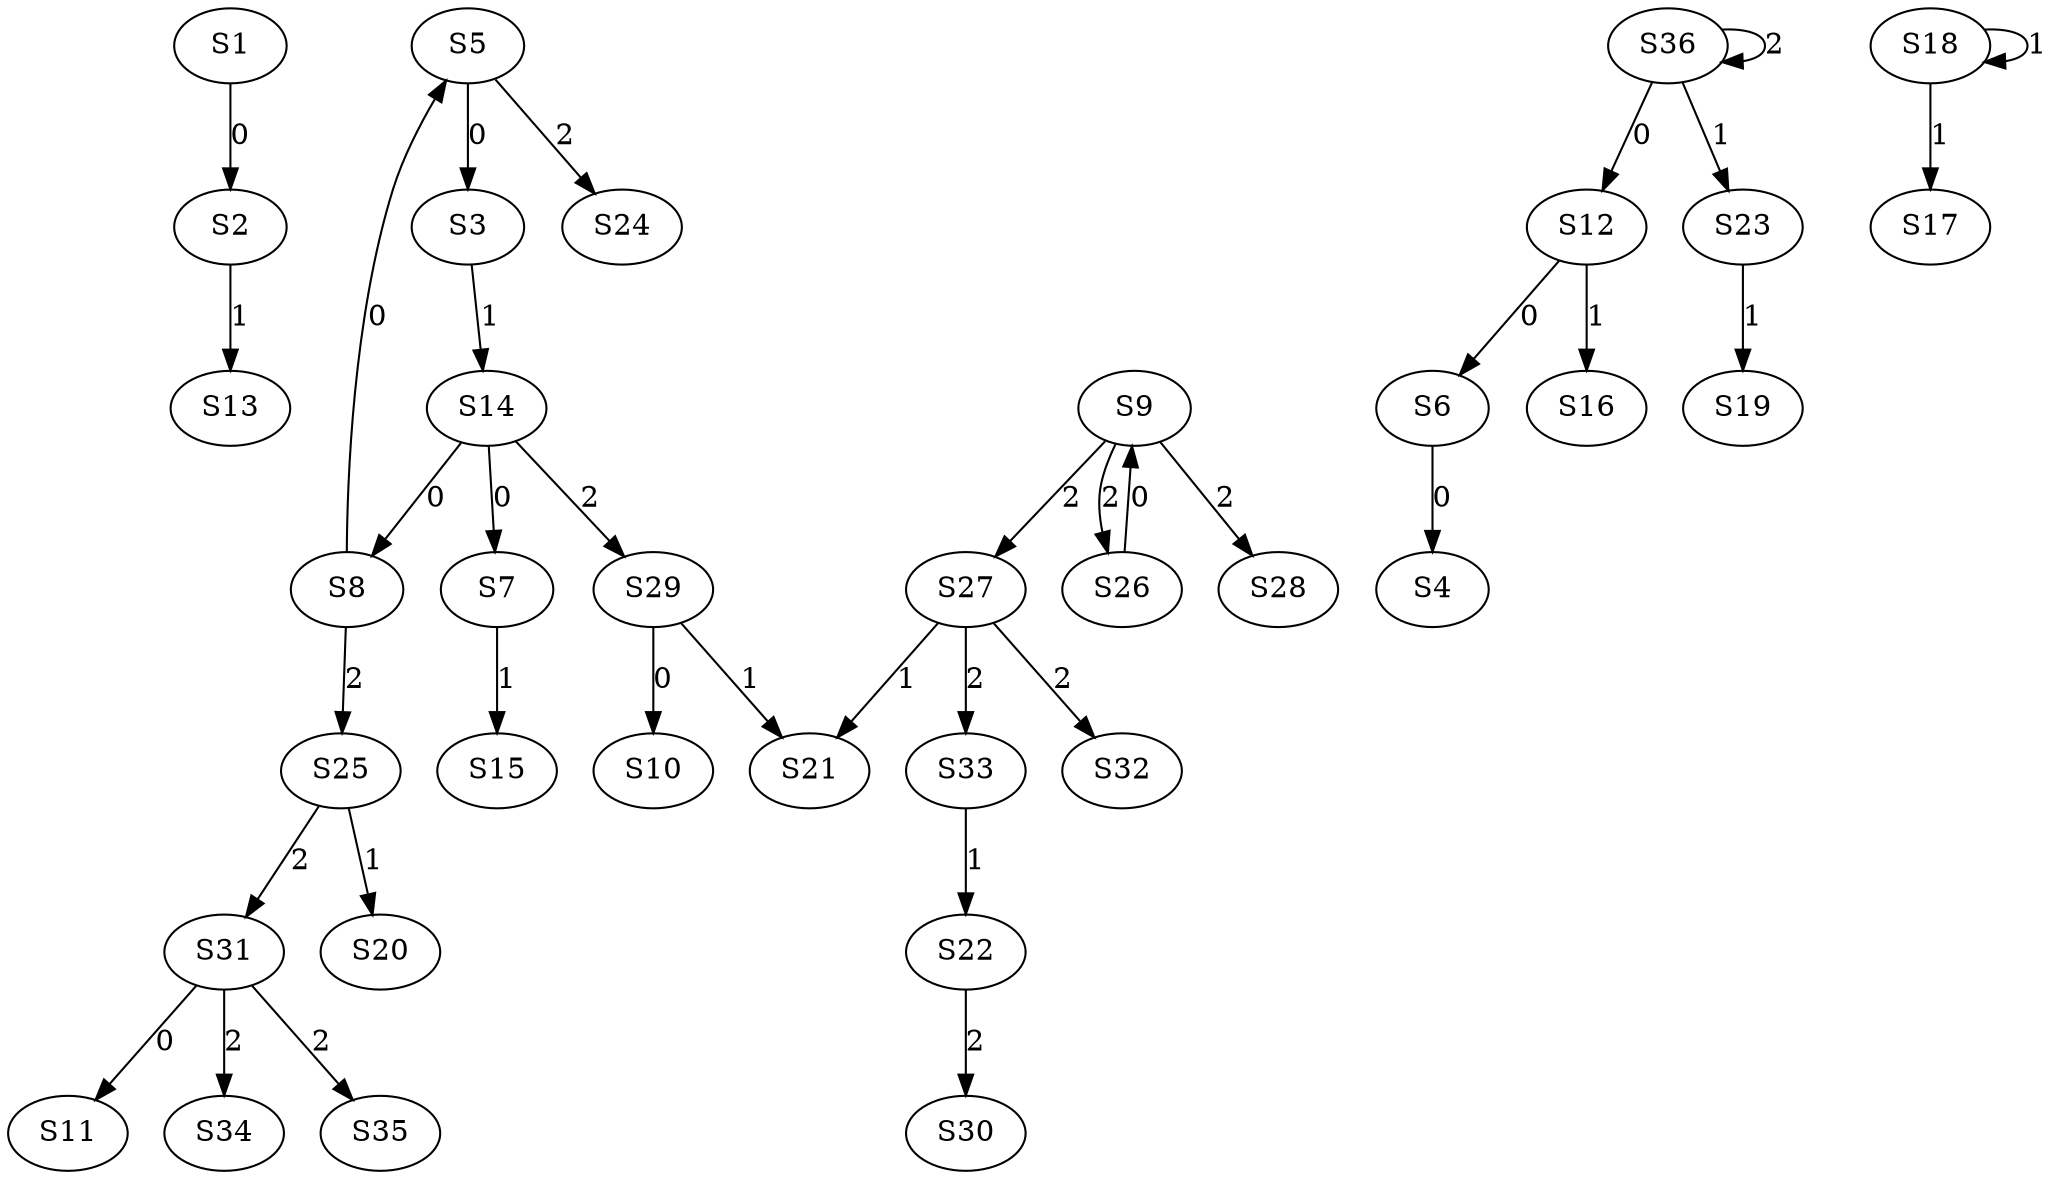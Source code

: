 strict digraph {
	S1 -> S2 [ label = 0 ];
	S5 -> S3 [ label = 0 ];
	S6 -> S4 [ label = 0 ];
	S8 -> S5 [ label = 0 ];
	S12 -> S6 [ label = 0 ];
	S14 -> S7 [ label = 0 ];
	S14 -> S8 [ label = 0 ];
	S26 -> S9 [ label = 0 ];
	S29 -> S10 [ label = 0 ];
	S31 -> S11 [ label = 0 ];
	S36 -> S12 [ label = 0 ];
	S2 -> S13 [ label = 1 ];
	S3 -> S14 [ label = 1 ];
	S7 -> S15 [ label = 1 ];
	S12 -> S16 [ label = 1 ];
	S18 -> S17 [ label = 1 ];
	S18 -> S18 [ label = 1 ];
	S23 -> S19 [ label = 1 ];
	S25 -> S20 [ label = 1 ];
	S29 -> S21 [ label = 1 ];
	S33 -> S22 [ label = 1 ];
	S36 -> S23 [ label = 1 ];
	S5 -> S24 [ label = 2 ];
	S8 -> S25 [ label = 2 ];
	S9 -> S26 [ label = 2 ];
	S9 -> S27 [ label = 2 ];
	S9 -> S28 [ label = 2 ];
	S14 -> S29 [ label = 2 ];
	S22 -> S30 [ label = 2 ];
	S25 -> S31 [ label = 2 ];
	S27 -> S32 [ label = 2 ];
	S27 -> S33 [ label = 2 ];
	S31 -> S34 [ label = 2 ];
	S31 -> S35 [ label = 2 ];
	S36 -> S36 [ label = 2 ];
	S27 -> S21 [ label = 1 ];
}